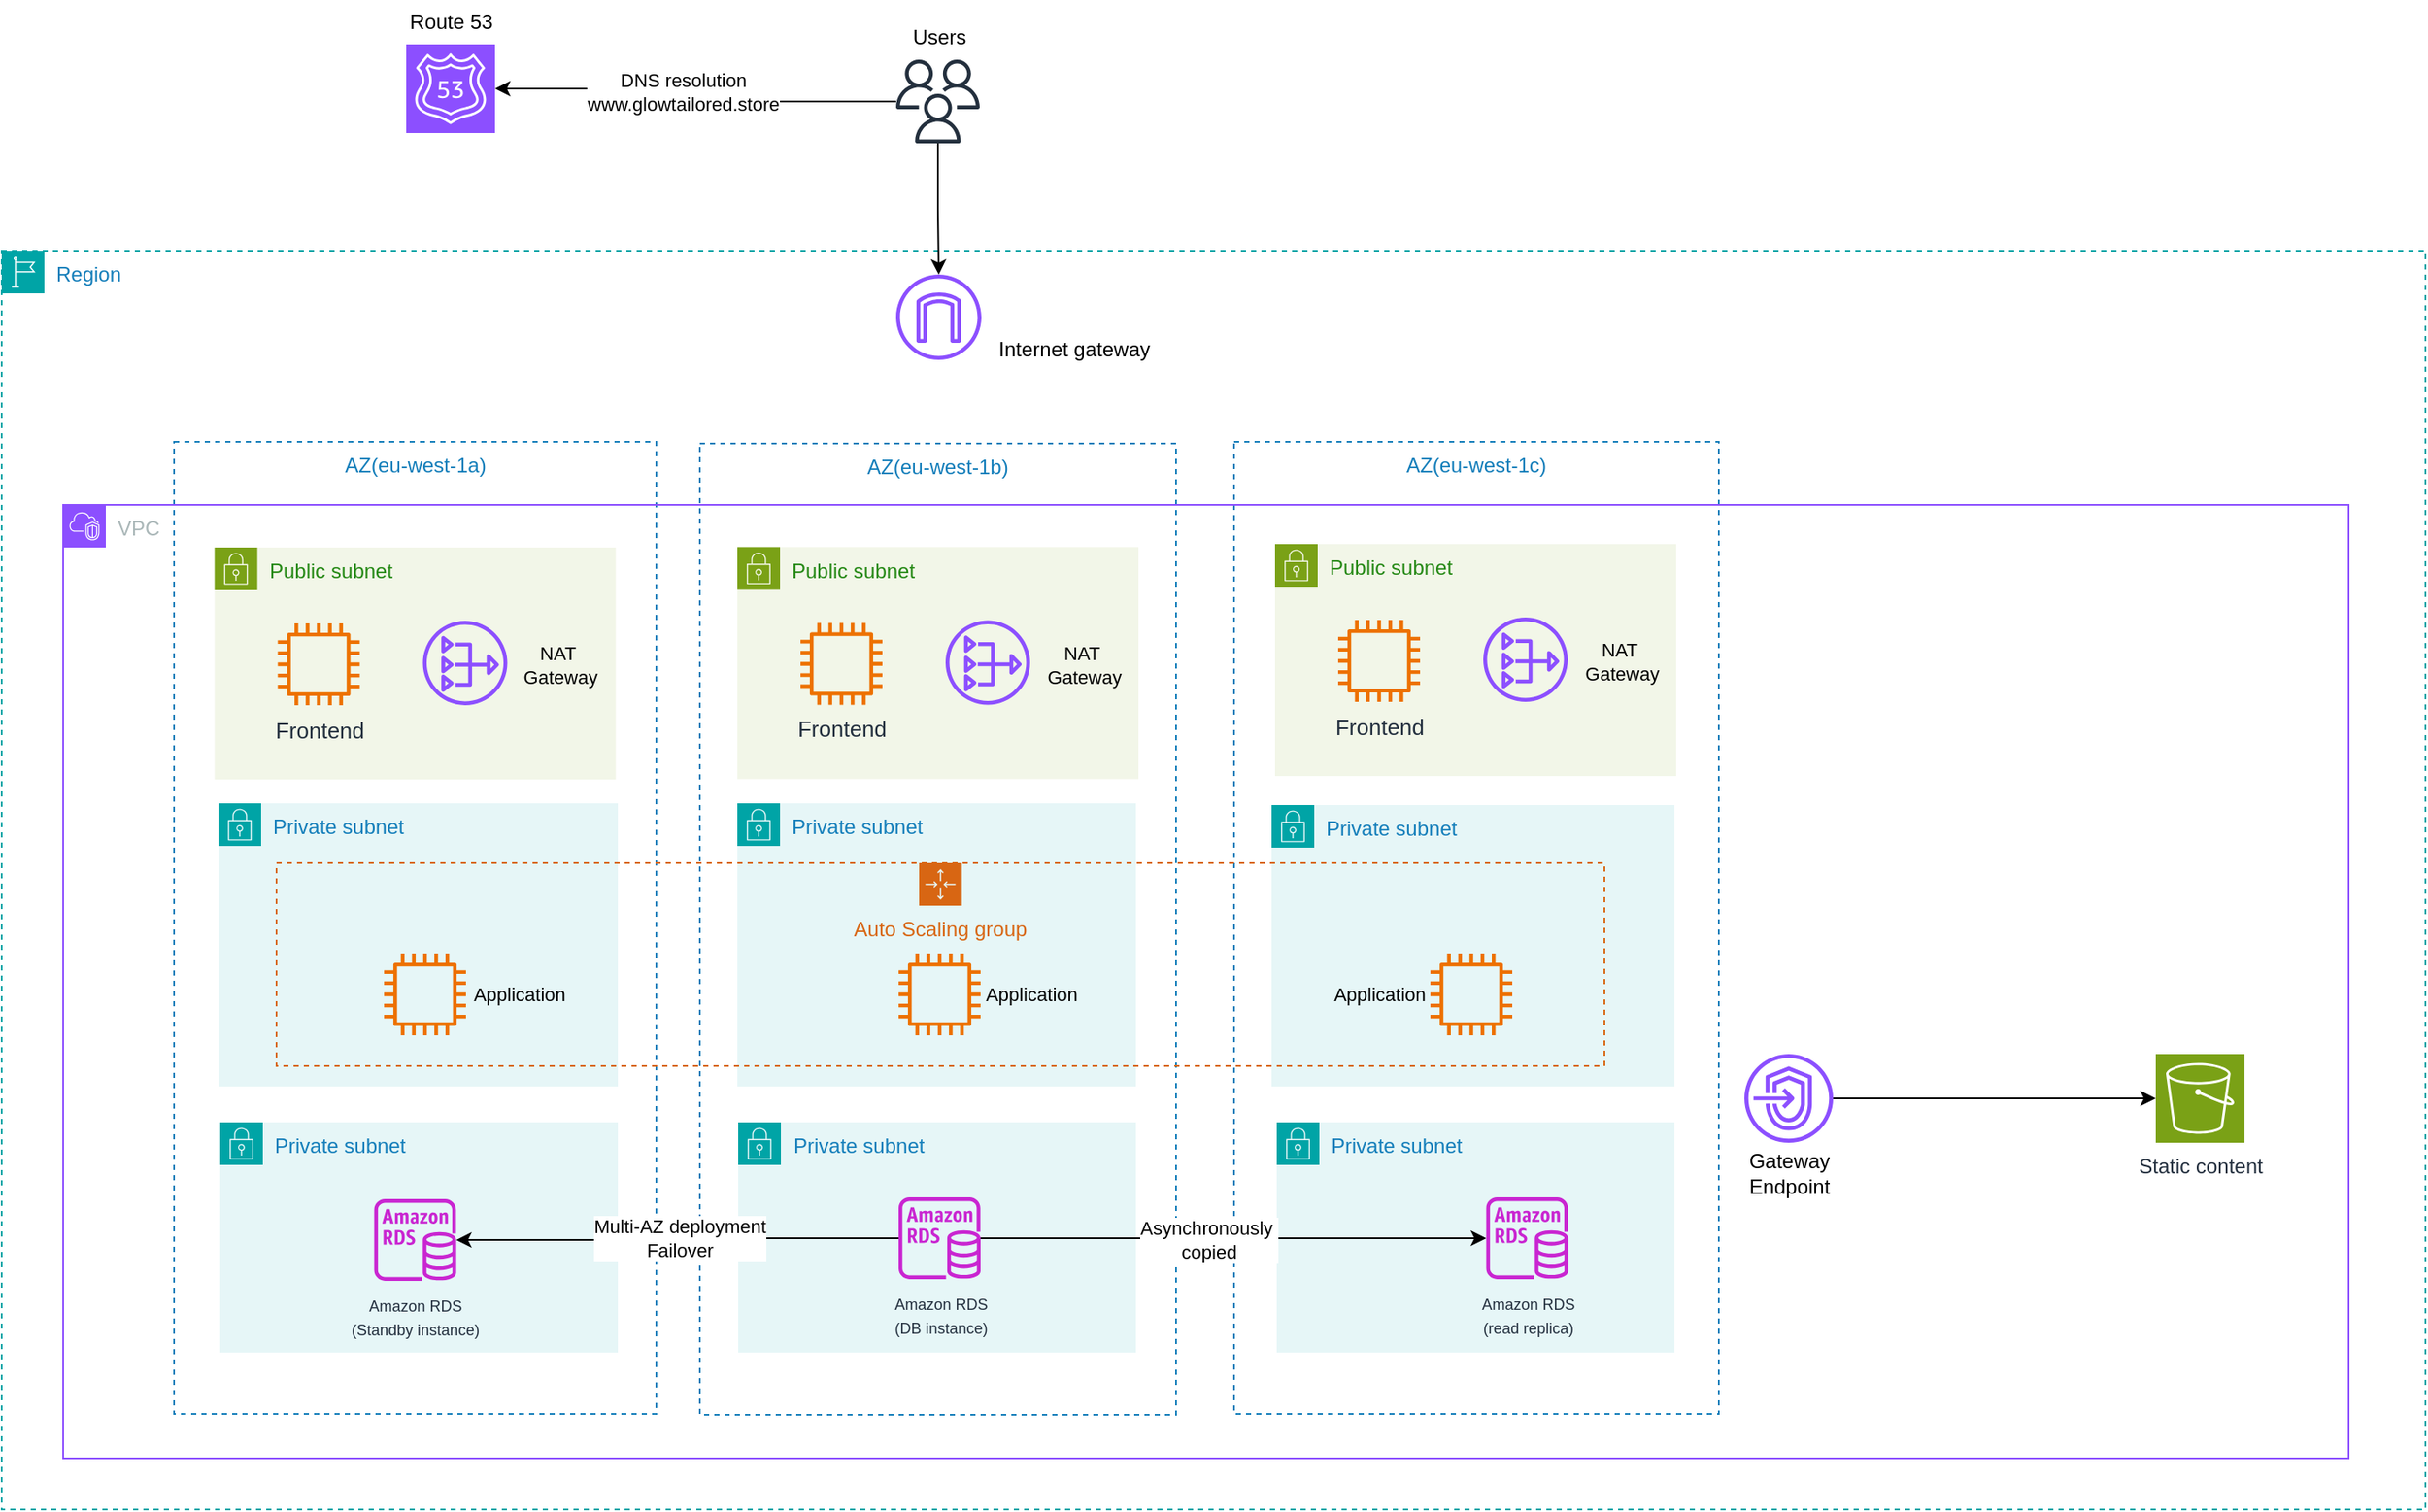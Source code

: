<mxfile version="26.2.13">
  <diagram id="f106602c-feb2-e66a-4537-3a34d633f6aa" name="Page-1">
    <mxGraphModel dx="1800" dy="1525" grid="0" gridSize="10" guides="1" tooltips="1" connect="1" arrows="1" fold="1" page="0" pageScale="1" pageWidth="827" pageHeight="1169" background="#ffffff" math="0" shadow="0">
      <root>
        <mxCell id="0" />
        <mxCell id="1" parent="0" />
        <mxCell id="9uxdcY5eddsZVD6T_Pw5-68" value="AZ(eu-west-1c)" style="fillColor=none;strokeColor=#147EBA;dashed=1;verticalAlign=top;fontStyle=0;fontColor=#147EBA;whiteSpace=wrap;html=1;" vertex="1" parent="1">
          <mxGeometry x="921" y="178" width="284" height="570" as="geometry" />
        </mxCell>
        <mxCell id="9uxdcY5eddsZVD6T_Pw5-66" value="AZ(eu-west-1a)" style="fillColor=none;strokeColor=#147EBA;dashed=1;verticalAlign=top;fontStyle=0;fontColor=#147EBA;whiteSpace=wrap;html=1;" vertex="1" parent="1">
          <mxGeometry x="300" y="178" width="282.5" height="570" as="geometry" />
        </mxCell>
        <mxCell id="9uxdcY5eddsZVD6T_Pw5-67" value="AZ(eu-west-1b)" style="fillColor=none;strokeColor=#147EBA;dashed=1;verticalAlign=top;fontStyle=0;fontColor=#147EBA;whiteSpace=wrap;html=1;" vertex="1" parent="1">
          <mxGeometry x="608" y="179" width="279" height="569.5" as="geometry" />
        </mxCell>
        <mxCell id="9uxdcY5eddsZVD6T_Pw5-62" value="Public subnet" style="points=[[0,0],[0.25,0],[0.5,0],[0.75,0],[1,0],[1,0.25],[1,0.5],[1,0.75],[1,1],[0.75,1],[0.5,1],[0.25,1],[0,1],[0,0.75],[0,0.5],[0,0.25]];outlineConnect=0;gradientColor=none;html=1;whiteSpace=wrap;fontSize=12;fontStyle=0;container=1;pointerEvents=0;collapsible=0;recursiveResize=0;shape=mxgraph.aws4.group;grIcon=mxgraph.aws4.group_security_group;grStroke=0;strokeColor=#7AA116;fillColor=#F2F6E8;verticalAlign=top;align=left;spacingLeft=30;fontColor=#248814;dashed=0;" vertex="1" parent="1">
          <mxGeometry x="323.75" y="240" width="235" height="136" as="geometry" />
        </mxCell>
        <mxCell id="9uxdcY5eddsZVD6T_Pw5-71" value="VPC" style="points=[[0,0],[0.25,0],[0.5,0],[0.75,0],[1,0],[1,0.25],[1,0.5],[1,0.75],[1,1],[0.75,1],[0.5,1],[0.25,1],[0,1],[0,0.75],[0,0.5],[0,0.25]];outlineConnect=0;gradientColor=none;html=1;whiteSpace=wrap;fontSize=12;fontStyle=0;container=1;pointerEvents=0;collapsible=0;recursiveResize=0;shape=mxgraph.aws4.group;grIcon=mxgraph.aws4.group_vpc2;strokeColor=#8C4FFF;fillColor=none;verticalAlign=top;align=left;spacingLeft=30;fontColor=#AAB7B8;dashed=0;" vertex="1" parent="1">
          <mxGeometry x="235" y="215" width="1339" height="559" as="geometry" />
        </mxCell>
        <mxCell id="9uxdcY5eddsZVD6T_Pw5-72" value="Region" style="points=[[0,0],[0.25,0],[0.5,0],[0.75,0],[1,0],[1,0.25],[1,0.5],[1,0.75],[1,1],[0.75,1],[0.5,1],[0.25,1],[0,1],[0,0.75],[0,0.5],[0,0.25]];outlineConnect=0;gradientColor=none;html=1;whiteSpace=wrap;fontSize=12;fontStyle=0;container=1;pointerEvents=0;collapsible=0;recursiveResize=0;shape=mxgraph.aws4.group;grIcon=mxgraph.aws4.group_region;strokeColor=#00A4A6;fillColor=none;verticalAlign=top;align=left;spacingLeft=30;fontColor=#147EBA;dashed=1;" vertex="1" parent="1">
          <mxGeometry x="199" y="66" width="1420" height="738" as="geometry" />
        </mxCell>
        <mxCell id="9uxdcY5eddsZVD6T_Pw5-74" value="" style="sketch=0;outlineConnect=0;fontColor=#232F3E;gradientColor=none;fillColor=#8C4FFF;strokeColor=none;dashed=0;verticalLabelPosition=bottom;verticalAlign=top;align=center;html=1;fontSize=12;fontStyle=0;aspect=fixed;pointerEvents=1;shape=mxgraph.aws4.internet_gateway;" vertex="1" parent="9uxdcY5eddsZVD6T_Pw5-72">
          <mxGeometry x="524" y="14" width="50" height="50" as="geometry" />
        </mxCell>
        <mxCell id="9uxdcY5eddsZVD6T_Pw5-65" value="Private subnet" style="points=[[0,0],[0.25,0],[0.5,0],[0.75,0],[1,0],[1,0.25],[1,0.5],[1,0.75],[1,1],[0.75,1],[0.5,1],[0.25,1],[0,1],[0,0.75],[0,0.5],[0,0.25]];outlineConnect=0;gradientColor=none;html=1;whiteSpace=wrap;fontSize=12;fontStyle=0;container=1;pointerEvents=0;collapsible=0;recursiveResize=0;shape=mxgraph.aws4.group;grIcon=mxgraph.aws4.group_security_group;grStroke=0;strokeColor=#00A4A6;fillColor=#E6F6F7;verticalAlign=top;align=left;spacingLeft=30;fontColor=#147EBA;dashed=0;" vertex="1" parent="9uxdcY5eddsZVD6T_Pw5-72">
          <mxGeometry x="127" y="324" width="234" height="166" as="geometry" />
        </mxCell>
        <mxCell id="9uxdcY5eddsZVD6T_Pw5-81" value="Private subnet" style="points=[[0,0],[0.25,0],[0.5,0],[0.75,0],[1,0],[1,0.25],[1,0.5],[1,0.75],[1,1],[0.75,1],[0.5,1],[0.25,1],[0,1],[0,0.75],[0,0.5],[0,0.25]];outlineConnect=0;gradientColor=none;html=1;whiteSpace=wrap;fontSize=12;fontStyle=0;container=1;pointerEvents=0;collapsible=0;recursiveResize=0;shape=mxgraph.aws4.group;grIcon=mxgraph.aws4.group_security_group;grStroke=0;strokeColor=#00A4A6;fillColor=#E6F6F7;verticalAlign=top;align=left;spacingLeft=30;fontColor=#147EBA;dashed=0;" vertex="1" parent="9uxdcY5eddsZVD6T_Pw5-72">
          <mxGeometry x="128" y="511" width="233" height="135" as="geometry" />
        </mxCell>
        <mxCell id="9uxdcY5eddsZVD6T_Pw5-85" value="Internet gateway" style="text;html=1;align=center;verticalAlign=middle;resizable=0;points=[];autosize=1;strokeColor=none;fillColor=none;" vertex="1" parent="9uxdcY5eddsZVD6T_Pw5-72">
          <mxGeometry x="574" y="45" width="107" height="26" as="geometry" />
        </mxCell>
        <mxCell id="9uxdcY5eddsZVD6T_Pw5-90" value="Private subnet" style="points=[[0,0],[0.25,0],[0.5,0],[0.75,0],[1,0],[1,0.25],[1,0.5],[1,0.75],[1,1],[0.75,1],[0.5,1],[0.25,1],[0,1],[0,0.75],[0,0.5],[0,0.25]];outlineConnect=0;gradientColor=none;html=1;whiteSpace=wrap;fontSize=12;fontStyle=0;container=1;pointerEvents=0;collapsible=0;recursiveResize=0;shape=mxgraph.aws4.group;grIcon=mxgraph.aws4.group_security_group;grStroke=0;strokeColor=#00A4A6;fillColor=#E6F6F7;verticalAlign=top;align=left;spacingLeft=30;fontColor=#147EBA;dashed=0;" vertex="1" parent="9uxdcY5eddsZVD6T_Pw5-72">
          <mxGeometry x="431" y="324" width="233.5" height="166" as="geometry" />
        </mxCell>
        <mxCell id="9uxdcY5eddsZVD6T_Pw5-92" value="Private subnet" style="points=[[0,0],[0.25,0],[0.5,0],[0.75,0],[1,0],[1,0.25],[1,0.5],[1,0.75],[1,1],[0.75,1],[0.5,1],[0.25,1],[0,1],[0,0.75],[0,0.5],[0,0.25]];outlineConnect=0;gradientColor=none;html=1;whiteSpace=wrap;fontSize=12;fontStyle=0;container=1;pointerEvents=0;collapsible=0;recursiveResize=0;shape=mxgraph.aws4.group;grIcon=mxgraph.aws4.group_security_group;grStroke=0;strokeColor=#00A4A6;fillColor=#E6F6F7;verticalAlign=top;align=left;spacingLeft=30;fontColor=#147EBA;dashed=0;" vertex="1" parent="9uxdcY5eddsZVD6T_Pw5-72">
          <mxGeometry x="431.5" y="511" width="233" height="135" as="geometry" />
        </mxCell>
        <mxCell id="9uxdcY5eddsZVD6T_Pw5-118" value="&lt;font style=&quot;font-size: 9px;&quot;&gt;Amazon RDS&lt;/font&gt;&lt;div&gt;&lt;font style=&quot;font-size: 9px;&quot;&gt;(DB instance)&lt;/font&gt;&lt;/div&gt;" style="sketch=0;outlineConnect=0;fontColor=#232F3E;gradientColor=none;fillColor=#C925D1;strokeColor=none;dashed=0;verticalLabelPosition=bottom;verticalAlign=top;align=center;html=1;fontSize=12;fontStyle=0;aspect=fixed;pointerEvents=1;shape=mxgraph.aws4.rds_instance;" vertex="1" parent="9uxdcY5eddsZVD6T_Pw5-92">
          <mxGeometry x="94" y="44" width="48" height="48" as="geometry" />
        </mxCell>
        <mxCell id="9uxdcY5eddsZVD6T_Pw5-106" value="Private subnet" style="points=[[0,0],[0.25,0],[0.5,0],[0.75,0],[1,0],[1,0.25],[1,0.5],[1,0.75],[1,1],[0.75,1],[0.5,1],[0.25,1],[0,1],[0,0.75],[0,0.5],[0,0.25]];outlineConnect=0;gradientColor=none;html=1;whiteSpace=wrap;fontSize=12;fontStyle=0;container=1;pointerEvents=0;collapsible=0;recursiveResize=0;shape=mxgraph.aws4.group;grIcon=mxgraph.aws4.group_security_group;grStroke=0;strokeColor=#00A4A6;fillColor=#E6F6F7;verticalAlign=top;align=left;spacingLeft=30;fontColor=#147EBA;dashed=0;" vertex="1" parent="9uxdcY5eddsZVD6T_Pw5-72">
          <mxGeometry x="744" y="325" width="236" height="165" as="geometry" />
        </mxCell>
        <mxCell id="9uxdcY5eddsZVD6T_Pw5-108" value="Private subnet" style="points=[[0,0],[0.25,0],[0.5,0],[0.75,0],[1,0],[1,0.25],[1,0.5],[1,0.75],[1,1],[0.75,1],[0.5,1],[0.25,1],[0,1],[0,0.75],[0,0.5],[0,0.25]];outlineConnect=0;gradientColor=none;html=1;whiteSpace=wrap;fontSize=12;fontStyle=0;container=1;pointerEvents=0;collapsible=0;recursiveResize=0;shape=mxgraph.aws4.group;grIcon=mxgraph.aws4.group_security_group;grStroke=0;strokeColor=#00A4A6;fillColor=#E6F6F7;verticalAlign=top;align=left;spacingLeft=30;fontColor=#147EBA;dashed=0;" vertex="1" parent="9uxdcY5eddsZVD6T_Pw5-72">
          <mxGeometry x="747" y="511" width="233" height="135" as="geometry" />
        </mxCell>
        <mxCell id="9uxdcY5eddsZVD6T_Pw5-119" value="&lt;font style=&quot;font-size: 9px;&quot;&gt;Amazon RDS&lt;/font&gt;&lt;div&gt;&lt;font style=&quot;font-size: 9px;&quot;&gt;(read replica)&lt;/font&gt;&lt;/div&gt;" style="sketch=0;outlineConnect=0;fontColor=#232F3E;gradientColor=none;fillColor=#C925D1;strokeColor=none;dashed=0;verticalLabelPosition=bottom;verticalAlign=top;align=center;html=1;fontSize=12;fontStyle=0;aspect=fixed;pointerEvents=1;shape=mxgraph.aws4.rds_instance;" vertex="1" parent="9uxdcY5eddsZVD6T_Pw5-108">
          <mxGeometry x="122.75" y="44" width="48" height="48" as="geometry" />
        </mxCell>
        <mxCell id="9uxdcY5eddsZVD6T_Pw5-122" style="edgeStyle=orthogonalEdgeStyle;rounded=0;orthogonalLoop=1;jettySize=auto;html=1;" edge="1" parent="9uxdcY5eddsZVD6T_Pw5-72" source="9uxdcY5eddsZVD6T_Pw5-118" target="9uxdcY5eddsZVD6T_Pw5-119">
          <mxGeometry relative="1" as="geometry" />
        </mxCell>
        <mxCell id="9uxdcY5eddsZVD6T_Pw5-169" value="Asynchronously&amp;nbsp;&lt;div&gt;copied&lt;/div&gt;" style="edgeLabel;html=1;align=center;verticalAlign=middle;resizable=0;points=[];" vertex="1" connectable="0" parent="9uxdcY5eddsZVD6T_Pw5-122">
          <mxGeometry x="-0.102" y="-1" relative="1" as="geometry">
            <mxPoint as="offset" />
          </mxGeometry>
        </mxCell>
        <mxCell id="9uxdcY5eddsZVD6T_Pw5-147" value="Public subnet" style="points=[[0,0],[0.25,0],[0.5,0],[0.75,0],[1,0],[1,0.25],[1,0.5],[1,0.75],[1,1],[0.75,1],[0.5,1],[0.25,1],[0,1],[0,0.75],[0,0.5],[0,0.25]];outlineConnect=0;gradientColor=none;html=1;whiteSpace=wrap;fontSize=12;fontStyle=0;container=1;pointerEvents=0;collapsible=0;recursiveResize=0;shape=mxgraph.aws4.group;grIcon=mxgraph.aws4.group_security_group;grStroke=0;strokeColor=#7AA116;fillColor=#F2F6E8;verticalAlign=top;align=left;spacingLeft=30;fontColor=#248814;dashed=0;" vertex="1" parent="9uxdcY5eddsZVD6T_Pw5-72">
          <mxGeometry x="746" y="172" width="235" height="136" as="geometry" />
        </mxCell>
        <mxCell id="9uxdcY5eddsZVD6T_Pw5-148" value="&lt;span&gt;Frontend&lt;/span&gt;" style="sketch=0;outlineConnect=0;fontColor=#232F3E;gradientColor=none;fillColor=#ED7100;strokeColor=none;dashed=0;verticalLabelPosition=bottom;verticalAlign=top;align=center;html=1;fontSize=13;fontStyle=0;aspect=fixed;pointerEvents=1;shape=mxgraph.aws4.instance2;" vertex="1" parent="9uxdcY5eddsZVD6T_Pw5-72">
          <mxGeometry x="783" y="216.5" width="48" height="48" as="geometry" />
        </mxCell>
        <mxCell id="9uxdcY5eddsZVD6T_Pw5-149" value="" style="group" vertex="1" connectable="0" parent="9uxdcY5eddsZVD6T_Pw5-72">
          <mxGeometry x="868" y="215" width="111" height="49.5" as="geometry" />
        </mxCell>
        <mxCell id="9uxdcY5eddsZVD6T_Pw5-150" value="" style="sketch=0;outlineConnect=0;fontColor=#232F3E;gradientColor=none;fillColor=#8C4FFF;strokeColor=none;dashed=0;verticalLabelPosition=bottom;verticalAlign=top;align=center;html=1;fontSize=12;fontStyle=0;aspect=fixed;pointerEvents=1;shape=mxgraph.aws4.nat_gateway;" vertex="1" parent="9uxdcY5eddsZVD6T_Pw5-149">
          <mxGeometry width="49.5" height="49.5" as="geometry" />
        </mxCell>
        <mxCell id="9uxdcY5eddsZVD6T_Pw5-151" value="NAT&amp;nbsp;&lt;br&gt;Gateway" style="text;html=1;align=center;verticalAlign=middle;resizable=0;points=[];autosize=1;strokeColor=none;fillColor=none;fontSize=11;" vertex="1" parent="9uxdcY5eddsZVD6T_Pw5-149">
          <mxGeometry x="50" y="7" width="61" height="38" as="geometry" />
        </mxCell>
        <mxCell id="9uxdcY5eddsZVD6T_Pw5-159" value="Static content" style="sketch=0;points=[[0,0,0],[0.25,0,0],[0.5,0,0],[0.75,0,0],[1,0,0],[0,1,0],[0.25,1,0],[0.5,1,0],[0.75,1,0],[1,1,0],[0,0.25,0],[0,0.5,0],[0,0.75,0],[1,0.25,0],[1,0.5,0],[1,0.75,0]];outlineConnect=0;fontColor=#232F3E;fillColor=#7AA116;strokeColor=#ffffff;dashed=0;verticalLabelPosition=bottom;verticalAlign=top;align=center;html=1;fontSize=12;fontStyle=0;aspect=fixed;shape=mxgraph.aws4.resourceIcon;resIcon=mxgraph.aws4.s3;" vertex="1" parent="9uxdcY5eddsZVD6T_Pw5-72">
          <mxGeometry x="1262" y="471" width="52" height="52" as="geometry" />
        </mxCell>
        <mxCell id="9uxdcY5eddsZVD6T_Pw5-177" value="" style="group" vertex="1" connectable="0" parent="9uxdcY5eddsZVD6T_Pw5-72">
          <mxGeometry x="1014.5" y="471" width="65" height="90" as="geometry" />
        </mxCell>
        <mxCell id="9uxdcY5eddsZVD6T_Pw5-173" value="Gateway&lt;div&gt;Endpoint&lt;/div&gt;" style="text;html=1;align=center;verticalAlign=middle;resizable=0;points=[];autosize=1;strokeColor=none;fillColor=none;" vertex="1" parent="9uxdcY5eddsZVD6T_Pw5-177">
          <mxGeometry y="49" width="65" height="41" as="geometry" />
        </mxCell>
        <mxCell id="9uxdcY5eddsZVD6T_Pw5-175" value="" style="sketch=0;outlineConnect=0;fontColor=#232F3E;gradientColor=none;fillColor=#8C4FFF;strokeColor=none;dashed=0;verticalLabelPosition=bottom;verticalAlign=top;align=center;html=1;fontSize=12;fontStyle=0;aspect=fixed;pointerEvents=1;shape=mxgraph.aws4.endpoints;" vertex="1" parent="9uxdcY5eddsZVD6T_Pw5-177">
          <mxGeometry x="6.5" width="52" height="52" as="geometry" />
        </mxCell>
        <mxCell id="9uxdcY5eddsZVD6T_Pw5-178" style="edgeStyle=orthogonalEdgeStyle;rounded=0;orthogonalLoop=1;jettySize=auto;html=1;entryX=0;entryY=0.5;entryDx=0;entryDy=0;entryPerimeter=0;" edge="1" parent="9uxdcY5eddsZVD6T_Pw5-72" source="9uxdcY5eddsZVD6T_Pw5-175" target="9uxdcY5eddsZVD6T_Pw5-159">
          <mxGeometry relative="1" as="geometry" />
        </mxCell>
        <mxCell id="9uxdcY5eddsZVD6T_Pw5-73" value="&lt;span&gt;Frontend&lt;/span&gt;" style="sketch=0;outlineConnect=0;fontColor=#232F3E;gradientColor=none;fillColor=#ED7100;strokeColor=none;dashed=0;verticalLabelPosition=bottom;verticalAlign=top;align=center;html=1;fontSize=13;fontStyle=0;aspect=fixed;pointerEvents=1;shape=mxgraph.aws4.instance2;" vertex="1" parent="1">
          <mxGeometry x="360.75" y="284.5" width="48" height="48" as="geometry" />
        </mxCell>
        <mxCell id="9uxdcY5eddsZVD6T_Pw5-78" style="edgeStyle=orthogonalEdgeStyle;rounded=0;orthogonalLoop=1;jettySize=auto;html=1;" edge="1" parent="1" source="9uxdcY5eddsZVD6T_Pw5-76" target="9uxdcY5eddsZVD6T_Pw5-74">
          <mxGeometry relative="1" as="geometry" />
        </mxCell>
        <mxCell id="9uxdcY5eddsZVD6T_Pw5-117" value="&lt;font style=&quot;font-size: 9px;&quot;&gt;Amazon RDS&lt;/font&gt;&lt;div&gt;&lt;font style=&quot;font-size: 9px;&quot;&gt;(Standby instance)&lt;/font&gt;&lt;/div&gt;" style="sketch=0;outlineConnect=0;fontColor=#232F3E;gradientColor=none;fillColor=#C925D1;strokeColor=none;dashed=0;verticalLabelPosition=bottom;verticalAlign=top;align=center;html=1;fontSize=12;fontStyle=0;aspect=fixed;pointerEvents=1;shape=mxgraph.aws4.rds_instance;" vertex="1" parent="1">
          <mxGeometry x="417.25" y="622" width="48" height="48" as="geometry" />
        </mxCell>
        <mxCell id="9uxdcY5eddsZVD6T_Pw5-120" style="edgeStyle=orthogonalEdgeStyle;rounded=0;orthogonalLoop=1;jettySize=auto;html=1;" edge="1" parent="1" source="9uxdcY5eddsZVD6T_Pw5-118" target="9uxdcY5eddsZVD6T_Pw5-117">
          <mxGeometry relative="1" as="geometry" />
        </mxCell>
        <mxCell id="9uxdcY5eddsZVD6T_Pw5-121" value="Multi-AZ deployment&lt;br&gt;Failover" style="edgeLabel;html=1;align=center;verticalAlign=middle;resizable=0;points=[];" vertex="1" connectable="0" parent="9uxdcY5eddsZVD6T_Pw5-120">
          <mxGeometry x="-0.004" y="1" relative="1" as="geometry">
            <mxPoint as="offset" />
          </mxGeometry>
        </mxCell>
        <mxCell id="9uxdcY5eddsZVD6T_Pw5-138" value="Auto Scaling group" style="points=[[0,0],[0.25,0],[0.5,0],[0.75,0],[1,0],[1,0.25],[1,0.5],[1,0.75],[1,1],[0.75,1],[0.5,1],[0.25,1],[0,1],[0,0.75],[0,0.5],[0,0.25]];outlineConnect=0;gradientColor=none;html=1;whiteSpace=wrap;fontSize=12;fontStyle=0;container=1;pointerEvents=0;collapsible=0;recursiveResize=0;shape=mxgraph.aws4.groupCenter;grIcon=mxgraph.aws4.group_auto_scaling_group;grStroke=1;strokeColor=#D86613;fillColor=none;verticalAlign=top;align=center;fontColor=#D86613;dashed=1;spacingTop=25;" vertex="1" parent="1">
          <mxGeometry x="360" y="425" width="778" height="119" as="geometry" />
        </mxCell>
        <mxCell id="9uxdcY5eddsZVD6T_Pw5-136" value="" style="sketch=0;outlineConnect=0;fontColor=#232F3E;gradientColor=none;fillColor=#ED7100;strokeColor=none;dashed=0;verticalLabelPosition=bottom;verticalAlign=top;align=center;html=1;fontSize=11;fontStyle=0;aspect=fixed;pointerEvents=1;shape=mxgraph.aws4.instance2;" vertex="1" parent="9uxdcY5eddsZVD6T_Pw5-138">
          <mxGeometry x="364.5" y="53" width="48" height="48" as="geometry" />
        </mxCell>
        <mxCell id="9uxdcY5eddsZVD6T_Pw5-79" value="" style="sketch=0;outlineConnect=0;fontColor=#232F3E;gradientColor=none;fillColor=#ED7100;strokeColor=none;dashed=0;verticalLabelPosition=bottom;verticalAlign=top;align=center;html=1;fontSize=11;fontStyle=0;aspect=fixed;pointerEvents=1;shape=mxgraph.aws4.instance2;" vertex="1" parent="9uxdcY5eddsZVD6T_Pw5-138">
          <mxGeometry x="63" y="53" width="48" height="48" as="geometry" />
        </mxCell>
        <mxCell id="9uxdcY5eddsZVD6T_Pw5-137" value="" style="sketch=0;outlineConnect=0;fontColor=#232F3E;gradientColor=none;fillColor=#ED7100;strokeColor=none;dashed=0;verticalLabelPosition=bottom;verticalAlign=top;align=center;html=1;fontSize=11;fontStyle=0;aspect=fixed;pointerEvents=1;shape=mxgraph.aws4.instance2;" vertex="1" parent="9uxdcY5eddsZVD6T_Pw5-138">
          <mxGeometry x="676" y="53" width="48" height="48" as="geometry" />
        </mxCell>
        <mxCell id="9uxdcY5eddsZVD6T_Pw5-152" value="&lt;font style=&quot;font-size: 11px;&quot;&gt;Application&lt;/font&gt;" style="text;html=1;align=center;verticalAlign=middle;resizable=0;points=[];autosize=1;strokeColor=none;fillColor=none;" vertex="1" parent="9uxdcY5eddsZVD6T_Pw5-138">
          <mxGeometry x="106" y="63.5" width="72" height="27" as="geometry" />
        </mxCell>
        <mxCell id="9uxdcY5eddsZVD6T_Pw5-153" value="&lt;font style=&quot;font-size: 11px;&quot;&gt;Application&lt;/font&gt;" style="text;html=1;align=center;verticalAlign=middle;resizable=0;points=[];autosize=1;strokeColor=none;fillColor=none;" vertex="1" parent="9uxdcY5eddsZVD6T_Pw5-138">
          <mxGeometry x="406" y="63.5" width="72" height="27" as="geometry" />
        </mxCell>
        <mxCell id="9uxdcY5eddsZVD6T_Pw5-155" value="&lt;font style=&quot;font-size: 11px;&quot;&gt;Application&lt;/font&gt;" style="text;html=1;align=center;verticalAlign=middle;resizable=0;points=[];autosize=1;strokeColor=none;fillColor=none;" vertex="1" parent="9uxdcY5eddsZVD6T_Pw5-138">
          <mxGeometry x="610" y="63.5" width="72" height="27" as="geometry" />
        </mxCell>
        <mxCell id="9uxdcY5eddsZVD6T_Pw5-141" value="" style="group" vertex="1" connectable="0" parent="1">
          <mxGeometry x="445.75" y="283" width="111" height="49.5" as="geometry" />
        </mxCell>
        <mxCell id="9uxdcY5eddsZVD6T_Pw5-70" value="" style="sketch=0;outlineConnect=0;fontColor=#232F3E;gradientColor=none;fillColor=#8C4FFF;strokeColor=none;dashed=0;verticalLabelPosition=bottom;verticalAlign=top;align=center;html=1;fontSize=12;fontStyle=0;aspect=fixed;pointerEvents=1;shape=mxgraph.aws4.nat_gateway;" vertex="1" parent="9uxdcY5eddsZVD6T_Pw5-141">
          <mxGeometry width="49.5" height="49.5" as="geometry" />
        </mxCell>
        <mxCell id="9uxdcY5eddsZVD6T_Pw5-84" value="NAT&amp;nbsp;&lt;br&gt;Gateway" style="text;html=1;align=center;verticalAlign=middle;resizable=0;points=[];autosize=1;strokeColor=none;fillColor=none;fontSize=11;" vertex="1" parent="9uxdcY5eddsZVD6T_Pw5-141">
          <mxGeometry x="50" y="7" width="61" height="38" as="geometry" />
        </mxCell>
        <mxCell id="9uxdcY5eddsZVD6T_Pw5-142" value="Public subnet" style="points=[[0,0],[0.25,0],[0.5,0],[0.75,0],[1,0],[1,0.25],[1,0.5],[1,0.75],[1,1],[0.75,1],[0.5,1],[0.25,1],[0,1],[0,0.75],[0,0.5],[0,0.25]];outlineConnect=0;gradientColor=none;html=1;whiteSpace=wrap;fontSize=12;fontStyle=0;container=1;pointerEvents=0;collapsible=0;recursiveResize=0;shape=mxgraph.aws4.group;grIcon=mxgraph.aws4.group_security_group;grStroke=0;strokeColor=#7AA116;fillColor=#F2F6E8;verticalAlign=top;align=left;spacingLeft=30;fontColor=#248814;dashed=0;" vertex="1" parent="1">
          <mxGeometry x="630" y="239.75" width="235" height="136" as="geometry" />
        </mxCell>
        <mxCell id="9uxdcY5eddsZVD6T_Pw5-143" value="&lt;span&gt;Frontend&lt;/span&gt;" style="sketch=0;outlineConnect=0;fontColor=#232F3E;gradientColor=none;fillColor=#ED7100;strokeColor=none;dashed=0;verticalLabelPosition=bottom;verticalAlign=top;align=center;html=1;fontSize=13;fontStyle=0;aspect=fixed;pointerEvents=1;shape=mxgraph.aws4.instance2;" vertex="1" parent="1">
          <mxGeometry x="667" y="284.25" width="48" height="48" as="geometry" />
        </mxCell>
        <mxCell id="9uxdcY5eddsZVD6T_Pw5-144" value="" style="group" vertex="1" connectable="0" parent="1">
          <mxGeometry x="752" y="282.75" width="111" height="49.5" as="geometry" />
        </mxCell>
        <mxCell id="9uxdcY5eddsZVD6T_Pw5-145" value="" style="sketch=0;outlineConnect=0;fontColor=#232F3E;gradientColor=none;fillColor=#8C4FFF;strokeColor=none;dashed=0;verticalLabelPosition=bottom;verticalAlign=top;align=center;html=1;fontSize=12;fontStyle=0;aspect=fixed;pointerEvents=1;shape=mxgraph.aws4.nat_gateway;" vertex="1" parent="9uxdcY5eddsZVD6T_Pw5-144">
          <mxGeometry width="49.5" height="49.5" as="geometry" />
        </mxCell>
        <mxCell id="9uxdcY5eddsZVD6T_Pw5-146" value="NAT&amp;nbsp;&lt;br&gt;Gateway" style="text;html=1;align=center;verticalAlign=middle;resizable=0;points=[];autosize=1;strokeColor=none;fillColor=none;fontSize=11;" vertex="1" parent="9uxdcY5eddsZVD6T_Pw5-144">
          <mxGeometry x="50" y="7" width="61" height="38" as="geometry" />
        </mxCell>
        <mxCell id="9uxdcY5eddsZVD6T_Pw5-161" value="" style="sketch=0;points=[[0,0,0],[0.25,0,0],[0.5,0,0],[0.75,0,0],[1,0,0],[0,1,0],[0.25,1,0],[0.5,1,0],[0.75,1,0],[1,1,0],[0,0.25,0],[0,0.5,0],[0,0.75,0],[1,0.25,0],[1,0.5,0],[1,0.75,0]];outlineConnect=0;fontColor=#232F3E;fillColor=#8C4FFF;strokeColor=#ffffff;dashed=0;verticalLabelPosition=bottom;verticalAlign=top;align=center;html=1;fontSize=12;fontStyle=0;aspect=fixed;shape=mxgraph.aws4.resourceIcon;resIcon=mxgraph.aws4.route_53;" vertex="1" parent="1">
          <mxGeometry x="436" y="-55" width="52" height="52" as="geometry" />
        </mxCell>
        <mxCell id="9uxdcY5eddsZVD6T_Pw5-162" style="edgeStyle=orthogonalEdgeStyle;rounded=0;orthogonalLoop=1;jettySize=auto;html=1;" edge="1" parent="1" source="9uxdcY5eddsZVD6T_Pw5-76" target="9uxdcY5eddsZVD6T_Pw5-161">
          <mxGeometry relative="1" as="geometry">
            <mxPoint x="599.143" y="-77.5" as="targetPoint" />
          </mxGeometry>
        </mxCell>
        <mxCell id="9uxdcY5eddsZVD6T_Pw5-163" value="DNS resolution&lt;div&gt;www.glowtailored.store&lt;/div&gt;" style="edgeLabel;html=1;align=center;verticalAlign=middle;resizable=0;points=[];" vertex="1" connectable="0" parent="9uxdcY5eddsZVD6T_Pw5-162">
          <mxGeometry x="0.094" y="2" relative="1" as="geometry">
            <mxPoint as="offset" />
          </mxGeometry>
        </mxCell>
        <mxCell id="9uxdcY5eddsZVD6T_Pw5-76" value="" style="sketch=0;outlineConnect=0;fontColor=#232F3E;gradientColor=none;fillColor=#232F3D;strokeColor=none;dashed=0;verticalLabelPosition=bottom;verticalAlign=top;align=center;html=1;fontSize=12;fontStyle=0;aspect=fixed;pointerEvents=1;shape=mxgraph.aws4.users;" vertex="1" parent="1">
          <mxGeometry x="723" y="-46" width="49" height="49" as="geometry" />
        </mxCell>
        <mxCell id="9uxdcY5eddsZVD6T_Pw5-77" value="Users" style="text;html=1;align=center;verticalAlign=middle;resizable=0;points=[];autosize=1;strokeColor=none;fillColor=none;" vertex="1" parent="1">
          <mxGeometry x="723" y="-72" width="49" height="26" as="geometry" />
        </mxCell>
        <mxCell id="9uxdcY5eddsZVD6T_Pw5-168" value="Route 53" style="text;html=1;align=center;verticalAlign=middle;resizable=0;points=[];autosize=1;strokeColor=none;fillColor=none;" vertex="1" parent="1">
          <mxGeometry x="428.5" y="-81" width="67" height="26" as="geometry" />
        </mxCell>
      </root>
    </mxGraphModel>
  </diagram>
</mxfile>
